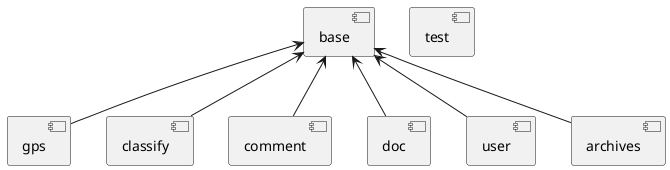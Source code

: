 @startuml

[base] <-- [gps]
[base] <-- [classify]
[base] <-- [comment]
[base] <-- [doc]
[base] <-- [user]
[base] <-- [archives]
[test]

@enduml